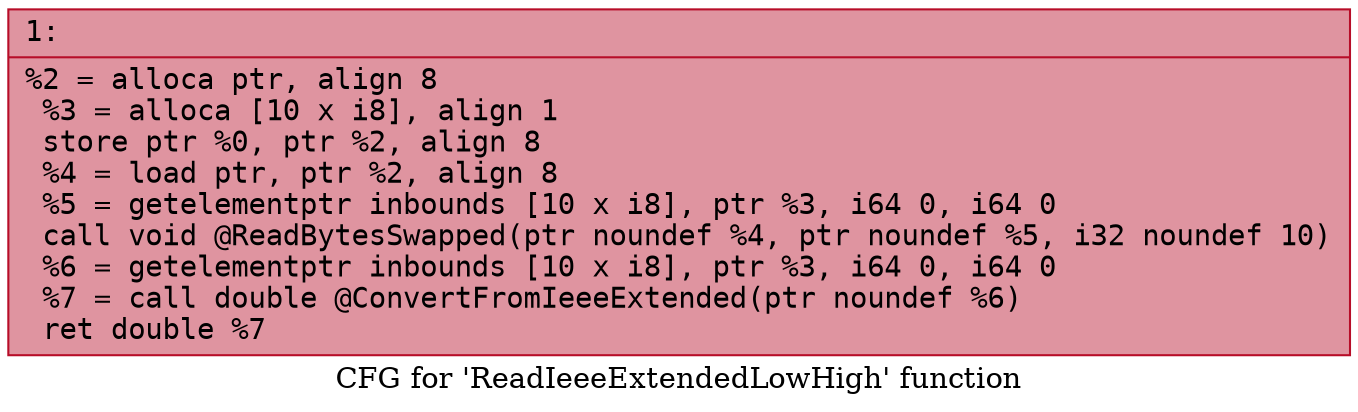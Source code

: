 digraph "CFG for 'ReadIeeeExtendedLowHigh' function" {
	label="CFG for 'ReadIeeeExtendedLowHigh' function";

	Node0x600003e0b4d0 [shape=record,color="#b70d28ff", style=filled, fillcolor="#b70d2870" fontname="Courier",label="{1:\l|  %2 = alloca ptr, align 8\l  %3 = alloca [10 x i8], align 1\l  store ptr %0, ptr %2, align 8\l  %4 = load ptr, ptr %2, align 8\l  %5 = getelementptr inbounds [10 x i8], ptr %3, i64 0, i64 0\l  call void @ReadBytesSwapped(ptr noundef %4, ptr noundef %5, i32 noundef 10)\l  %6 = getelementptr inbounds [10 x i8], ptr %3, i64 0, i64 0\l  %7 = call double @ConvertFromIeeeExtended(ptr noundef %6)\l  ret double %7\l}"];
}
